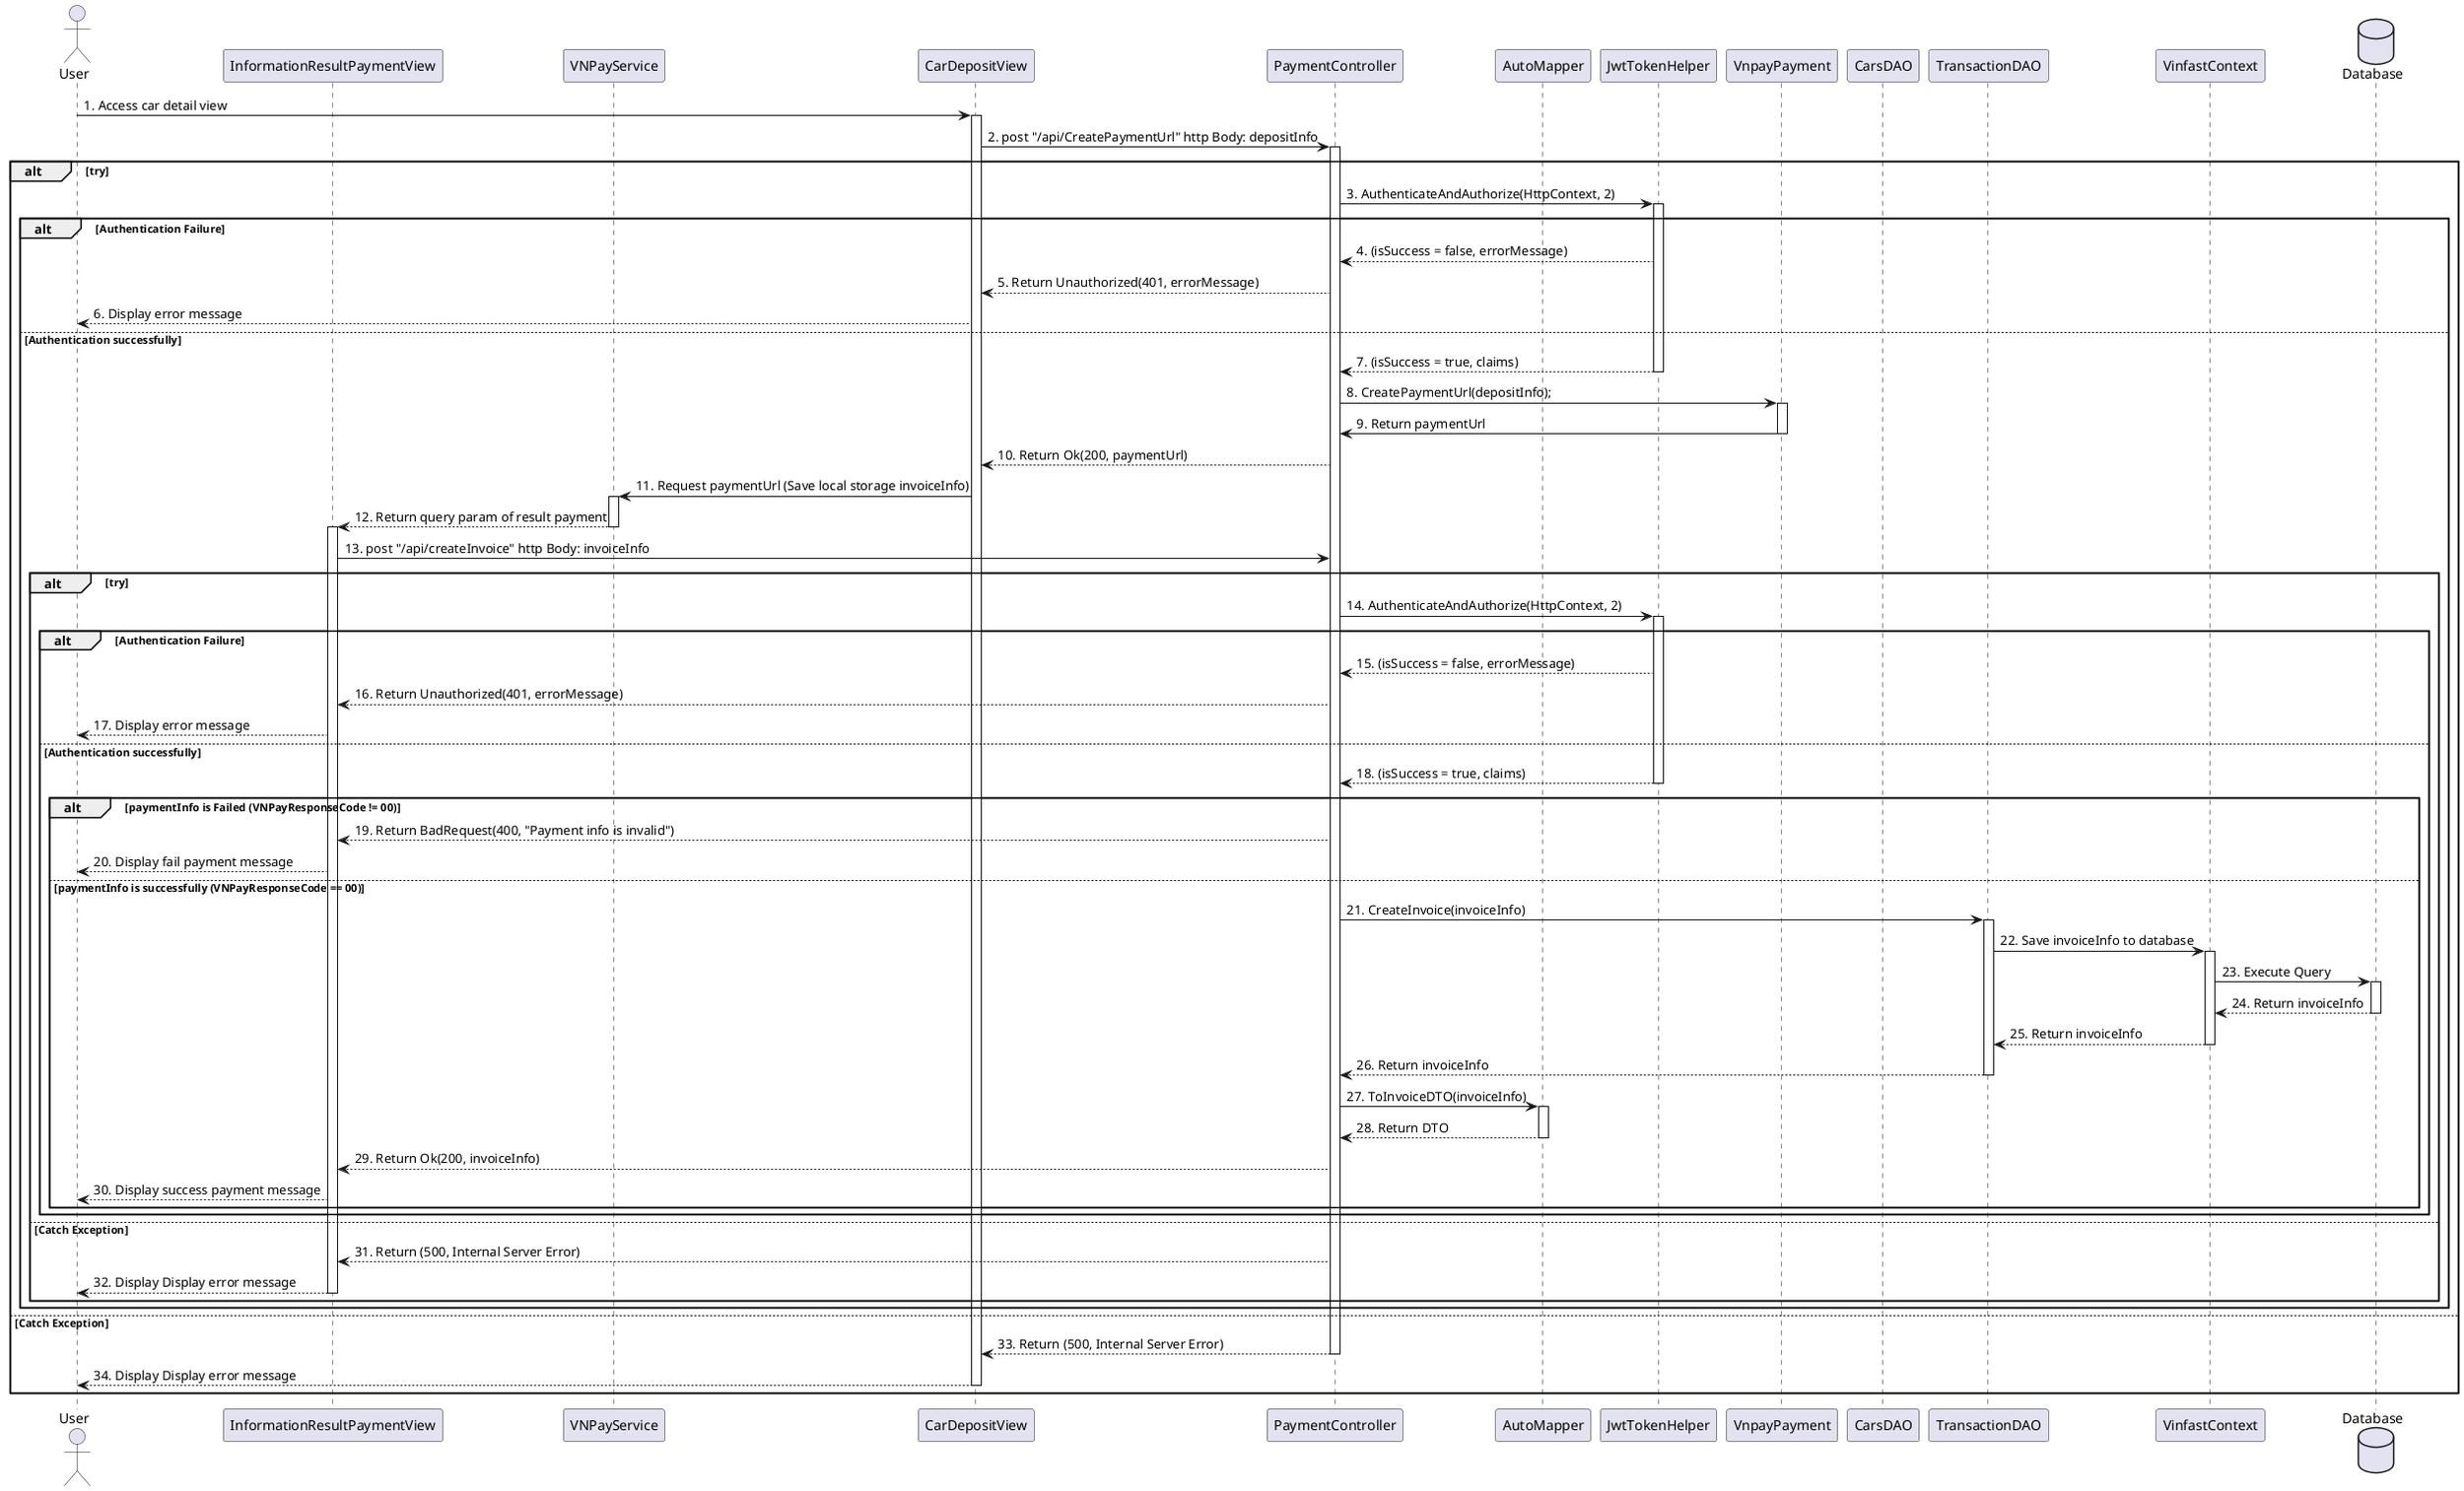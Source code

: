 @startuml
actor User
participant InformationResultPaymentView
participant VNPayService
participant CarDepositView
participant PaymentController
participant AutoMapper
participant JwtTokenHelper
participant VnpayPayment
participant CarsDAO
participant TransactionDAO
participant VinfastContext
database Database


User -> CarDepositView: 1. Access car detail view
activate CarDepositView

    CarDepositView -> PaymentController: 2. post "/api/CreatePaymentUrl" http Body: depositInfo
alt try
    activate PaymentController

    PaymentController -> JwtTokenHelper: 3. AuthenticateAndAuthorize(HttpContext, 2)
        alt Authentication Failure
            activate JwtTokenHelper
            JwtTokenHelper --> PaymentController: 4. (isSuccess = false, errorMessage)
            PaymentController --> CarDepositView: 5. Return Unauthorized(401, errorMessage)
            CarDepositView --> User: 6. Display error message
            
        else Authentication successfully
            JwtTokenHelper --> PaymentController: 7. (isSuccess = true, claims)
            deactivate JwtTokenHelper
            
            PaymentController -> VnpayPayment: 8. CreatePaymentUrl(depositInfo);
            activate VnpayPayment
            VnpayPayment -> PaymentController: 9. Return paymentUrl
            deactivate VnpayPayment
            PaymentController --> CarDepositView: 10. Return Ok(200, paymentUrl)
            CarDepositView -> VNPayService: 11. Request paymentUrl (Save local storage invoiceInfo)
            activate VNPayService
            VNPayService --> InformationResultPaymentView: 12. Return query param of result payment
            deactivate VNPayService
            activate InformationResultPaymentView
            InformationResultPaymentView -> PaymentController: 13. post "/api/createInvoice" http Body: invoiceInfo
            alt try
                PaymentController -> JwtTokenHelper: 14. AuthenticateAndAuthorize(HttpContext, 2)
                activate JwtTokenHelper
                alt Authentication Failure 
                    JwtTokenHelper --> PaymentController: 15. (isSuccess = false, errorMessage)
                    PaymentController --> InformationResultPaymentView: 16. Return Unauthorized(401, errorMessage)
                    InformationResultPaymentView --> User: 17. Display error message
                else Authentication successfully 
                    JwtTokenHelper --> PaymentController: 18. (isSuccess = true, claims)
                    deactivate JwtTokenHelper
                    alt paymentInfo is Failed (VNPayResponseCode != 00)
                        PaymentController --> InformationResultPaymentView: 19. Return BadRequest(400, "Payment info is invalid")
                        InformationResultPaymentView --> User: 20. Display fail payment message
                    else paymentInfo is successfully (VNPayResponseCode == 00)
                        PaymentController -> TransactionDAO: 21. CreateInvoice(invoiceInfo)
                        activate TransactionDAO
                        TransactionDAO -> VinfastContext: 22. Save invoiceInfo to database
                        activate VinfastContext
                        VinfastContext -> Database: 23. Execute Query
                        activate Database
                        Database --> VinfastContext: 24. Return invoiceInfo
                        deactivate Database
                        VinfastContext --> TransactionDAO: 25. Return invoiceInfo
                        deactivate VinfastContext
                        TransactionDAO --> PaymentController: 26. Return invoiceInfo
                        deactivate TransactionDAO
                        PaymentController -> AutoMapper: 27. ToInvoiceDTO(invoiceInfo)
                        activate AutoMapper
                        AutoMapper --> PaymentController: 28. Return DTO
                        deactivate AutoMapper

                        PaymentController --> InformationResultPaymentView: 29. Return Ok(200, invoiceInfo)
                        InformationResultPaymentView --> User: 30. Display success payment message

                    end
                end
            else Catch Exception
                PaymentController --> InformationResultPaymentView: 31. Return (500, Internal Server Error)
                InformationResultPaymentView --> User: 32. Display Display error message
                deactivate InformationResultPaymentView
            end
        end
else Catch Exception
    PaymentController --> CarDepositView: 33. Return (500, Internal Server Error)
    deactivate PaymentController
    CarDepositView --> User: 34. Display Display error message
deactivate CarDepositView
end




@enduml